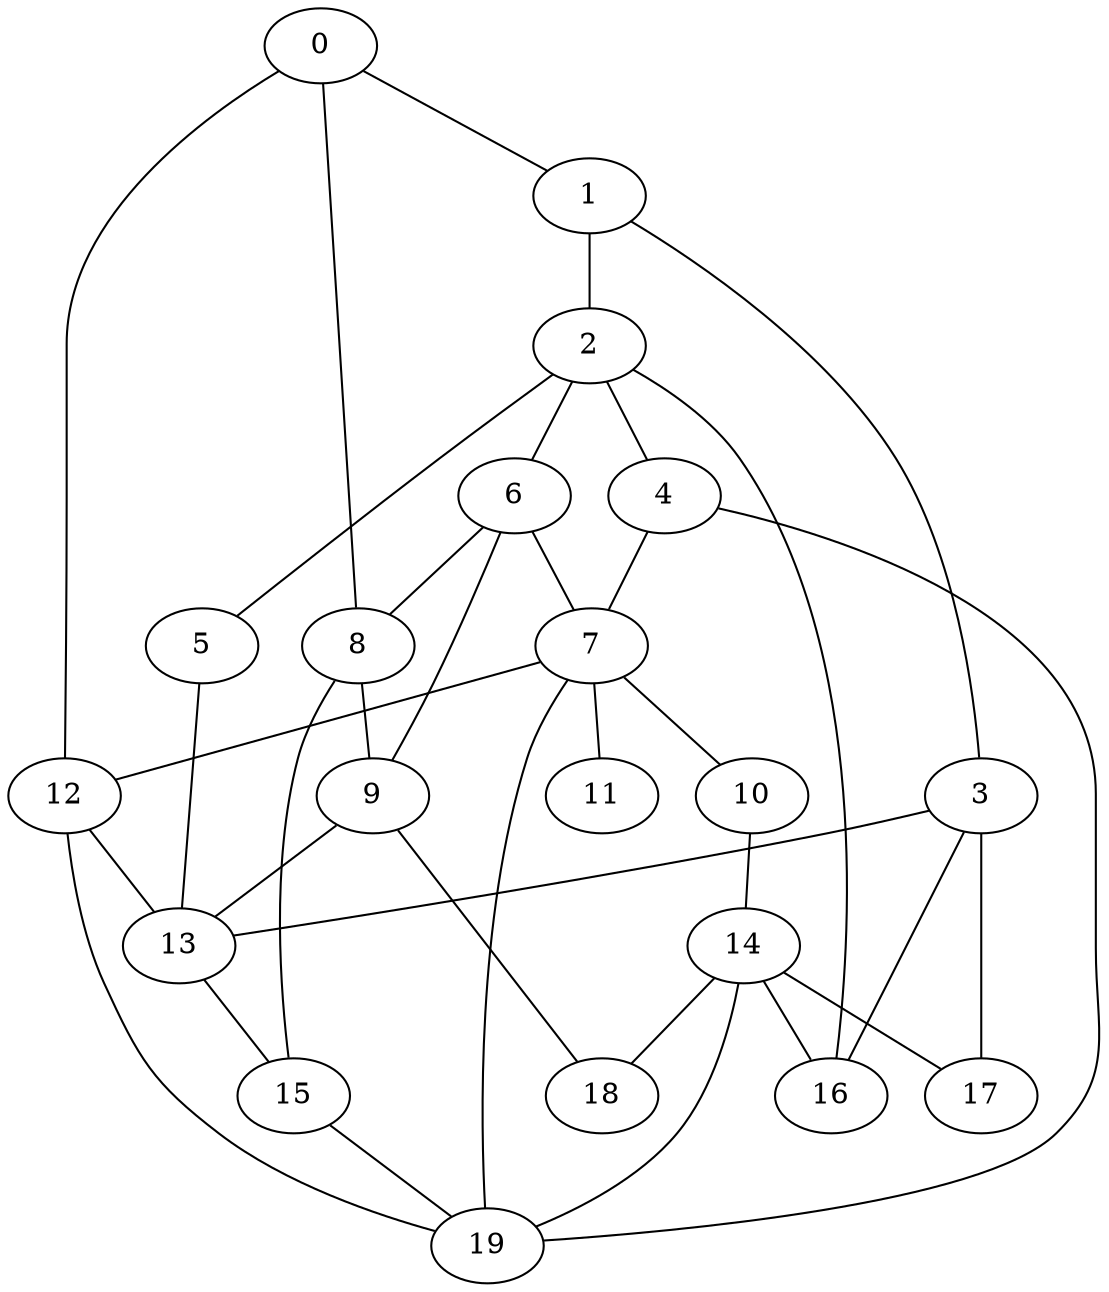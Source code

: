 
graph graphname {
    0 -- 1
0 -- 8
0 -- 12
1 -- 2
1 -- 3
2 -- 4
2 -- 5
2 -- 6
2 -- 16
3 -- 13
3 -- 17
3 -- 16
4 -- 7
4 -- 19
5 -- 13
6 -- 8
6 -- 9
6 -- 7
7 -- 10
7 -- 11
7 -- 12
7 -- 19
8 -- 9
8 -- 15
9 -- 13
9 -- 18
10 -- 14
12 -- 13
12 -- 19
13 -- 15
14 -- 16
14 -- 17
14 -- 19
14 -- 18
15 -- 19

}
